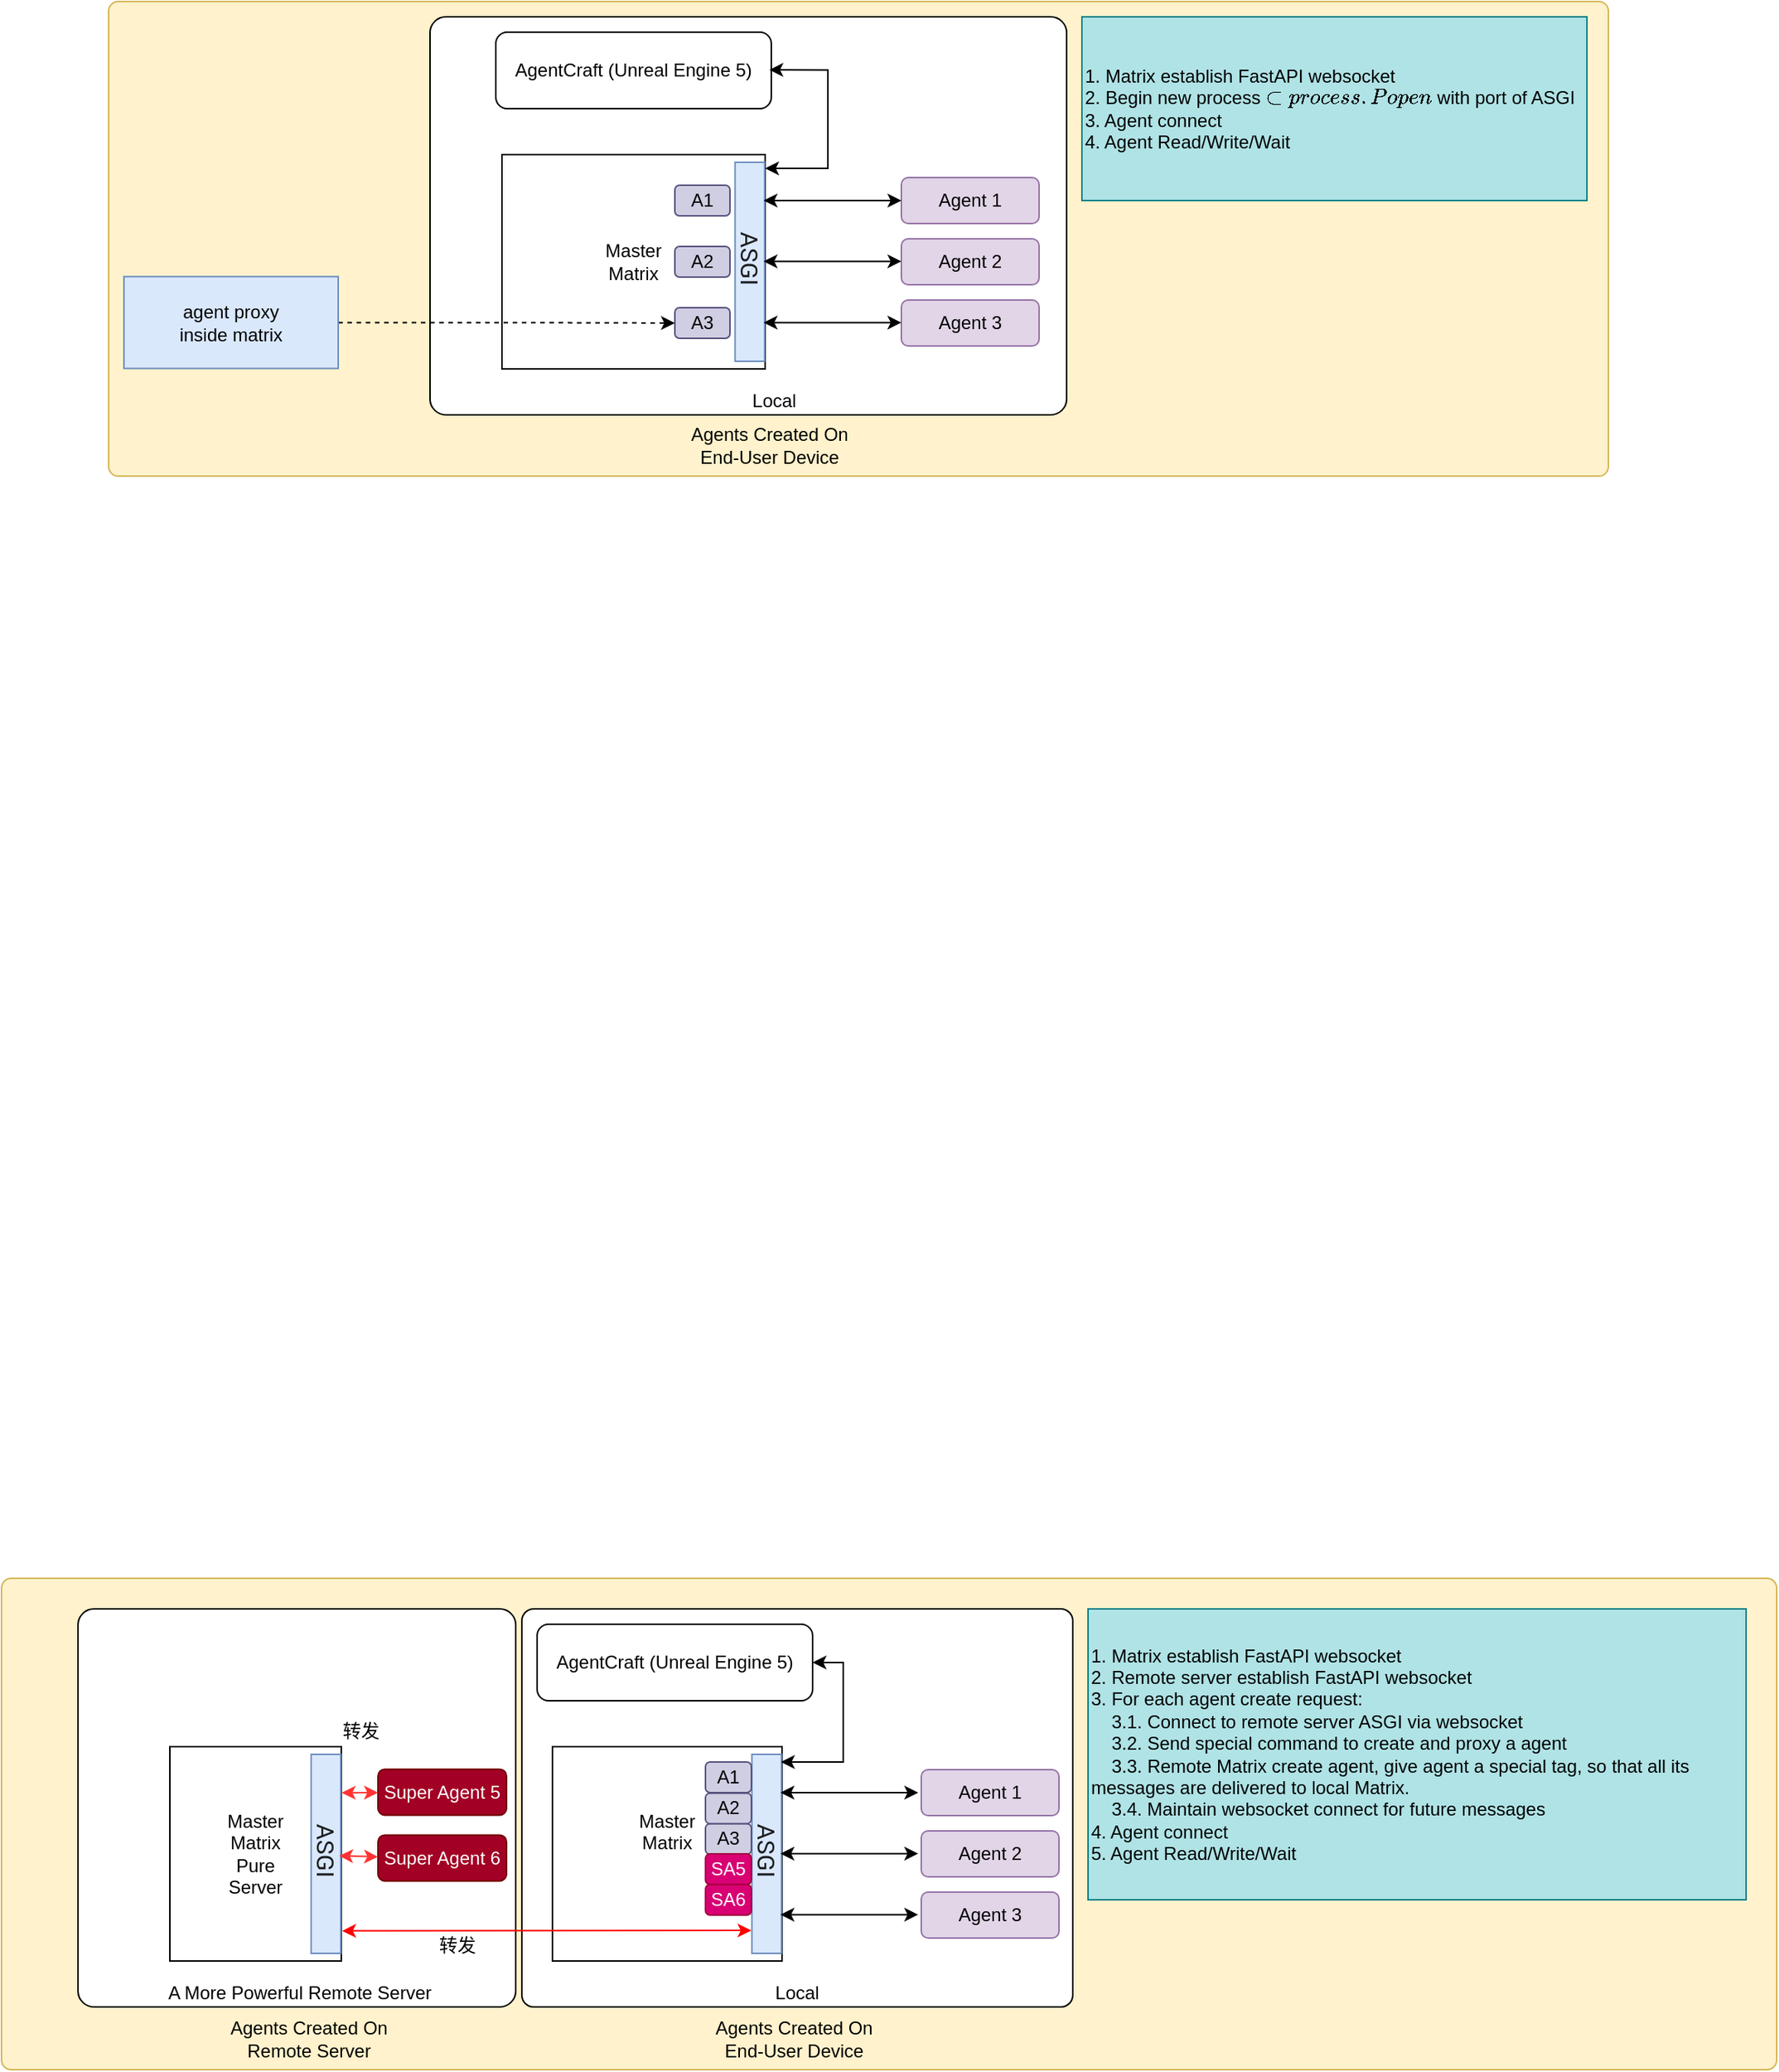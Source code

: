 <mxfile version="21.7.5" type="device">
  <diagram name="第 1 页" id="akJ0fcTaUh_Lfy5anjCc">
    <mxGraphModel dx="1563" dy="2321" grid="1" gridSize="10" guides="1" tooltips="1" connect="1" arrows="1" fold="1" page="1" pageScale="1" pageWidth="827" pageHeight="1169" math="0" shadow="0">
      <root>
        <mxCell id="0" />
        <mxCell id="1" parent="0" />
        <mxCell id="ygbAmATQAXXGK-9TUX-k-4" value="" style="rounded=1;whiteSpace=wrap;html=1;fillColor=#fff2cc;strokeColor=#d6b656;arcSize=2;" parent="1" vertex="1">
          <mxGeometry x="90" y="-10" width="980" height="310" as="geometry" />
        </mxCell>
        <mxCell id="pnQwtb9DpmezKh93gruR-9" value="" style="rounded=1;whiteSpace=wrap;html=1;arcSize=4;" parent="1" vertex="1">
          <mxGeometry x="300" width="416" height="260" as="geometry" />
        </mxCell>
        <mxCell id="pnQwtb9DpmezKh93gruR-4" value="Agent 1" style="rounded=1;whiteSpace=wrap;html=1;fillColor=#e1d5e7;strokeColor=#9673a6;" parent="1" vertex="1">
          <mxGeometry x="608" y="105" width="90" height="30" as="geometry" />
        </mxCell>
        <mxCell id="pnQwtb9DpmezKh93gruR-5" value="Agent 2" style="rounded=1;whiteSpace=wrap;html=1;fillColor=#e1d5e7;strokeColor=#9673a6;" parent="1" vertex="1">
          <mxGeometry x="608" y="145" width="90" height="30" as="geometry" />
        </mxCell>
        <mxCell id="pnQwtb9DpmezKh93gruR-6" value="Agent 3" style="rounded=1;whiteSpace=wrap;html=1;fillColor=#e1d5e7;strokeColor=#9673a6;" parent="1" vertex="1">
          <mxGeometry x="608" y="185" width="90" height="30" as="geometry" />
        </mxCell>
        <mxCell id="pnQwtb9DpmezKh93gruR-10" value="&lt;span style=&quot;color: rgb(0, 0, 0); font-family: Helvetica; font-size: 12px; font-style: normal; font-variant-ligatures: normal; font-variant-caps: normal; font-weight: 400; letter-spacing: normal; orphans: 2; text-indent: 0px; text-transform: none; widows: 2; word-spacing: 0px; -webkit-text-stroke-width: 0px; text-decoration-thickness: initial; text-decoration-style: initial; text-decoration-color: initial; float: none; display: inline !important;&quot;&gt;Local&lt;/span&gt;" style="text;whiteSpace=wrap;html=1;align=center;labelBackgroundColor=none;verticalAlign=middle;" parent="1" vertex="1">
          <mxGeometry x="470" y="241" width="110" height="20" as="geometry" />
        </mxCell>
        <mxCell id="pnQwtb9DpmezKh93gruR-11" value="Master&lt;br&gt;Matrix" style="rounded=1;whiteSpace=wrap;html=1;arcSize=0;" parent="1" vertex="1">
          <mxGeometry x="347" y="90" width="172" height="140" as="geometry" />
        </mxCell>
        <mxCell id="pnQwtb9DpmezKh93gruR-16" value="AgentCraft (Unreal Engine 5)" style="rounded=1;whiteSpace=wrap;html=1;" parent="1" vertex="1">
          <mxGeometry x="343" y="10" width="180" height="50" as="geometry" />
        </mxCell>
        <mxCell id="pnQwtb9DpmezKh93gruR-18" value="&lt;span style=&quot;color: rgba(0, 0, 0, 0.87); font-family: Roboto, -apple-system, BlinkMacSystemFont, Helvetica, Arial, sans-serif; font-size: 16px; font-style: normal; font-variant-ligatures: normal; font-variant-caps: normal; font-weight: 400; letter-spacing: normal; orphans: 2; text-indent: 0px; text-transform: none; widows: 2; word-spacing: 0px; -webkit-text-stroke-width: 0px; text-decoration-thickness: initial; text-decoration-style: initial; text-decoration-color: initial; float: none; display: inline !important;&quot;&gt;ASGI&lt;span&gt;&amp;nbsp;&lt;/span&gt;&lt;/span&gt;" style="text;whiteSpace=wrap;html=1;align=center;fillColor=#dae8fc;strokeColor=#6c8ebf;rotation=90;verticalAlign=middle;labelBackgroundColor=none;" parent="1" vertex="1">
          <mxGeometry x="444" y="150.32" width="130" height="19.37" as="geometry" />
        </mxCell>
        <mxCell id="pnQwtb9DpmezKh93gruR-12" value="" style="endArrow=classic;startArrow=classic;html=1;rounded=0;" parent="1" edge="1">
          <mxGeometry width="50" height="50" relative="1" as="geometry">
            <mxPoint x="608" y="120" as="sourcePoint" />
            <mxPoint x="518" y="120" as="targetPoint" />
          </mxGeometry>
        </mxCell>
        <mxCell id="pnQwtb9DpmezKh93gruR-13" value="" style="endArrow=classic;startArrow=classic;html=1;rounded=0;" parent="1" edge="1">
          <mxGeometry width="50" height="50" relative="1" as="geometry">
            <mxPoint x="608" y="159.71" as="sourcePoint" />
            <mxPoint x="518" y="159.71" as="targetPoint" />
          </mxGeometry>
        </mxCell>
        <mxCell id="pnQwtb9DpmezKh93gruR-14" value="" style="endArrow=classic;startArrow=classic;html=1;rounded=0;" parent="1" edge="1">
          <mxGeometry width="50" height="50" relative="1" as="geometry">
            <mxPoint x="608" y="199.71" as="sourcePoint" />
            <mxPoint x="518" y="199.71" as="targetPoint" />
          </mxGeometry>
        </mxCell>
        <mxCell id="pnQwtb9DpmezKh93gruR-46" value="1. Matrix establish FastAPI websocket&lt;br&gt;2. Begin new process `subprocess.Popen` with port of ASGI&lt;br&gt;3. Agent connect&lt;br&gt;4. Agent Read/Write/Wait" style="rounded=1;whiteSpace=wrap;html=1;labelBorderColor=none;strokeColor=#0e8088;fillColor=#b0e3e6;arcSize=0;align=left;" parent="1" vertex="1">
          <mxGeometry x="726" width="330" height="120" as="geometry" />
        </mxCell>
        <mxCell id="0hxbyFXT4rtWx_21wY-C-1" value="A1" style="rounded=1;whiteSpace=wrap;html=1;fillColor=#d0cee2;strokeColor=#56517e;" parent="1" vertex="1">
          <mxGeometry x="460" y="110" width="36" height="20" as="geometry" />
        </mxCell>
        <mxCell id="0hxbyFXT4rtWx_21wY-C-2" value="A2" style="rounded=1;whiteSpace=wrap;html=1;fillColor=#d0cee2;strokeColor=#56517e;" parent="1" vertex="1">
          <mxGeometry x="460" y="150" width="36" height="20" as="geometry" />
        </mxCell>
        <mxCell id="0hxbyFXT4rtWx_21wY-C-3" value="A3" style="rounded=1;whiteSpace=wrap;html=1;fillColor=#d0cee2;strokeColor=#56517e;" parent="1" vertex="1">
          <mxGeometry x="460" y="190" width="36" height="20" as="geometry" />
        </mxCell>
        <mxCell id="0hxbyFXT4rtWx_21wY-C-6" style="edgeStyle=orthogonalEdgeStyle;rounded=0;orthogonalLoop=1;jettySize=auto;html=1;exitX=1;exitY=0.5;exitDx=0;exitDy=0;entryX=0;entryY=0.5;entryDx=0;entryDy=0;dashed=1;" parent="1" source="0hxbyFXT4rtWx_21wY-C-4" target="0hxbyFXT4rtWx_21wY-C-3" edge="1">
          <mxGeometry relative="1" as="geometry" />
        </mxCell>
        <mxCell id="0hxbyFXT4rtWx_21wY-C-4" value="agent proxy&lt;br&gt;inside matrix" style="text;html=1;strokeColor=#6c8ebf;fillColor=#dae8fc;align=center;verticalAlign=middle;whiteSpace=wrap;rounded=0;" parent="1" vertex="1">
          <mxGeometry x="100" y="169.69" width="140" height="60" as="geometry" />
        </mxCell>
        <mxCell id="0hxbyFXT4rtWx_21wY-C-13" style="edgeStyle=orthogonalEdgeStyle;rounded=0;orthogonalLoop=1;jettySize=auto;html=1;exitX=0.993;exitY=0.613;exitDx=0;exitDy=0;entryX=0.041;entryY=0.021;entryDx=0;entryDy=0;entryPerimeter=0;startArrow=classic;startFill=1;exitPerimeter=0;" parent="1" edge="1">
          <mxGeometry relative="1" as="geometry">
            <mxPoint x="521.74" y="34.65" as="sourcePoint" />
            <mxPoint x="519" y="99" as="targetPoint" />
            <Array as="points">
              <mxPoint x="560" y="35" />
              <mxPoint x="560" y="99" />
            </Array>
          </mxGeometry>
        </mxCell>
        <mxCell id="0hxbyFXT4rtWx_21wY-C-15" value="Agents Created On&lt;br style=&quot;border-color: var(--border-color);&quot;&gt;End-User Device" style="text;whiteSpace=wrap;html=1;align=center;labelBackgroundColor=none;verticalAlign=middle;" parent="1" vertex="1">
          <mxGeometry x="454" y="260" width="136" height="40" as="geometry" />
        </mxCell>
        <mxCell id="NkIg4mffKTVhbjmXsYsb-33" value="" style="rounded=1;whiteSpace=wrap;html=1;fillColor=#fff2cc;strokeColor=#d6b656;arcSize=2;" vertex="1" parent="1">
          <mxGeometry x="20" y="1020" width="1160" height="321" as="geometry" />
        </mxCell>
        <mxCell id="NkIg4mffKTVhbjmXsYsb-45" value="" style="rounded=1;whiteSpace=wrap;html=1;arcSize=3;" vertex="1" parent="1">
          <mxGeometry x="360" y="1040" width="360" height="260" as="geometry" />
        </mxCell>
        <mxCell id="NkIg4mffKTVhbjmXsYsb-46" value="" style="rounded=1;whiteSpace=wrap;html=1;arcSize=4;" vertex="1" parent="1">
          <mxGeometry x="70" y="1040" width="286" height="260" as="geometry" />
        </mxCell>
        <mxCell id="NkIg4mffKTVhbjmXsYsb-47" value="Agent 1" style="rounded=1;whiteSpace=wrap;html=1;fillColor=#e1d5e7;strokeColor=#9673a6;" vertex="1" parent="1">
          <mxGeometry x="621" y="1145" width="90" height="30" as="geometry" />
        </mxCell>
        <mxCell id="NkIg4mffKTVhbjmXsYsb-48" value="Agent 2" style="rounded=1;whiteSpace=wrap;html=1;fillColor=#e1d5e7;strokeColor=#9673a6;" vertex="1" parent="1">
          <mxGeometry x="621" y="1185" width="90" height="30" as="geometry" />
        </mxCell>
        <mxCell id="NkIg4mffKTVhbjmXsYsb-49" value="Agent 3" style="rounded=1;whiteSpace=wrap;html=1;fillColor=#e1d5e7;strokeColor=#9673a6;" vertex="1" parent="1">
          <mxGeometry x="621" y="1225" width="90" height="30" as="geometry" />
        </mxCell>
        <mxCell id="NkIg4mffKTVhbjmXsYsb-50" value="&lt;span style=&quot;color: rgb(0, 0, 0); font-family: Helvetica; font-size: 12px; font-style: normal; font-variant-ligatures: normal; font-variant-caps: normal; font-weight: 400; letter-spacing: normal; orphans: 2; text-indent: 0px; text-transform: none; widows: 2; word-spacing: 0px; -webkit-text-stroke-width: 0px; text-decoration-thickness: initial; text-decoration-style: initial; text-decoration-color: initial; float: none; display: inline !important;&quot;&gt;A More Powerful Remote Server&lt;/span&gt;" style="text;whiteSpace=wrap;html=1;align=center;labelBackgroundColor=none;verticalAlign=middle;" vertex="1" parent="1">
          <mxGeometry x="120" y="1276" width="190" height="30" as="geometry" />
        </mxCell>
        <mxCell id="NkIg4mffKTVhbjmXsYsb-51" value="&lt;span style=&quot;color: rgb(0, 0, 0); font-family: Helvetica; font-size: 12px; font-style: normal; font-variant-ligatures: normal; font-variant-caps: normal; font-weight: 400; letter-spacing: normal; orphans: 2; text-indent: 0px; text-transform: none; widows: 2; word-spacing: 0px; -webkit-text-stroke-width: 0px; text-decoration-thickness: initial; text-decoration-style: initial; text-decoration-color: initial; float: none; display: inline !important;&quot;&gt;Local&lt;/span&gt;" style="text;whiteSpace=wrap;html=1;align=center;labelBackgroundColor=none;verticalAlign=middle;" vertex="1" parent="1">
          <mxGeometry x="485" y="1281" width="110" height="20" as="geometry" />
        </mxCell>
        <mxCell id="NkIg4mffKTVhbjmXsYsb-52" value="Master&lt;br&gt;Matrix&lt;br&gt;&lt;br&gt;&lt;br&gt;" style="rounded=1;whiteSpace=wrap;html=1;arcSize=0;" vertex="1" parent="1">
          <mxGeometry x="380" y="1130" width="150" height="140" as="geometry" />
        </mxCell>
        <mxCell id="NkIg4mffKTVhbjmXsYsb-53" value="AgentCraft (Unreal Engine 5)" style="rounded=1;whiteSpace=wrap;html=1;" vertex="1" parent="1">
          <mxGeometry x="370" y="1050" width="180" height="50" as="geometry" />
        </mxCell>
        <mxCell id="NkIg4mffKTVhbjmXsYsb-54" value="&lt;span style=&quot;color: rgba(0, 0, 0, 0.87); font-family: Roboto, -apple-system, BlinkMacSystemFont, Helvetica, Arial, sans-serif; font-size: 16px; font-style: normal; font-variant-ligatures: normal; font-variant-caps: normal; font-weight: 400; letter-spacing: normal; orphans: 2; text-indent: 0px; text-transform: none; widows: 2; word-spacing: 0px; -webkit-text-stroke-width: 0px; text-decoration-thickness: initial; text-decoration-style: initial; text-decoration-color: initial; float: none; display: inline !important;&quot;&gt;ASGI&lt;span&gt;&amp;nbsp;&lt;/span&gt;&lt;/span&gt;" style="text;whiteSpace=wrap;html=1;align=center;fillColor=#dae8fc;strokeColor=#6c8ebf;rotation=90;verticalAlign=middle;labelBackgroundColor=none;" vertex="1" parent="1">
          <mxGeometry x="455" y="1190.32" width="130" height="19.37" as="geometry" />
        </mxCell>
        <mxCell id="NkIg4mffKTVhbjmXsYsb-55" value="" style="endArrow=classic;startArrow=classic;html=1;rounded=0;" edge="1" parent="1">
          <mxGeometry width="50" height="50" relative="1" as="geometry">
            <mxPoint x="619" y="1160" as="sourcePoint" />
            <mxPoint x="529" y="1160" as="targetPoint" />
          </mxGeometry>
        </mxCell>
        <mxCell id="NkIg4mffKTVhbjmXsYsb-56" value="" style="endArrow=classic;startArrow=classic;html=1;rounded=0;" edge="1" parent="1">
          <mxGeometry width="50" height="50" relative="1" as="geometry">
            <mxPoint x="619" y="1199.86" as="sourcePoint" />
            <mxPoint x="529" y="1199.86" as="targetPoint" />
          </mxGeometry>
        </mxCell>
        <mxCell id="NkIg4mffKTVhbjmXsYsb-57" value="" style="endArrow=classic;startArrow=classic;html=1;rounded=0;" edge="1" parent="1">
          <mxGeometry width="50" height="50" relative="1" as="geometry">
            <mxPoint x="619" y="1239.71" as="sourcePoint" />
            <mxPoint x="529" y="1239.71" as="targetPoint" />
          </mxGeometry>
        </mxCell>
        <mxCell id="NkIg4mffKTVhbjmXsYsb-58" value="" style="endArrow=classic;startArrow=classic;html=1;rounded=0;entryX=0.887;entryY=-0.048;entryDx=0;entryDy=0;exitX=0.885;exitY=1.016;exitDx=0;exitDy=0;strokeColor=#FF0000;entryPerimeter=0;exitPerimeter=0;" edge="1" parent="1" source="NkIg4mffKTVhbjmXsYsb-54" target="NkIg4mffKTVhbjmXsYsb-65">
          <mxGeometry width="50" height="50" relative="1" as="geometry">
            <mxPoint x="420" y="1250" as="sourcePoint" />
            <mxPoint x="244.685" y="1250.005" as="targetPoint" />
          </mxGeometry>
        </mxCell>
        <mxCell id="NkIg4mffKTVhbjmXsYsb-59" value="Agents Created On Remote Server" style="text;whiteSpace=wrap;html=1;align=center;labelBackgroundColor=none;verticalAlign=middle;" vertex="1" parent="1">
          <mxGeometry x="153" y="1301" width="136" height="40" as="geometry" />
        </mxCell>
        <mxCell id="NkIg4mffKTVhbjmXsYsb-61" value="1. Matrix establish FastAPI websocket&lt;br&gt;2. Remote server establish&amp;nbsp;FastAPI&amp;nbsp;websocket&lt;br&gt;3. For each agent create request:&lt;br&gt;&lt;span style=&quot;&quot;&gt;&lt;span style=&quot;&quot;&gt;&amp;nbsp;&amp;nbsp;&amp;nbsp;&amp;nbsp;&lt;/span&gt;&lt;/span&gt;3.1. Connect to remote server ASGI via websocket&lt;br&gt;&lt;span style=&quot;&quot;&gt;&lt;span style=&quot;&quot;&gt;&amp;nbsp;&amp;nbsp;&amp;nbsp;&amp;nbsp;&lt;/span&gt;&lt;/span&gt;3.2. Send special command to create and proxy a agent&lt;br&gt;&lt;span style=&quot;&quot;&gt;&lt;span style=&quot;&quot;&gt;&amp;nbsp;&amp;nbsp;&amp;nbsp;&amp;nbsp;&lt;/span&gt;&lt;/span&gt;3.3. Remote Matrix create agent, give agent a special tag, so that all its messages are delivered to local Matrix.&lt;br&gt;&amp;nbsp; &amp;nbsp; 3.4. Maintain websocket connect for future messages&lt;br&gt;4. Agent connect&lt;br&gt;5. Agent Read/Write/Wait" style="rounded=1;whiteSpace=wrap;html=1;labelBorderColor=none;strokeColor=#0e8088;fillColor=#b0e3e6;arcSize=0;align=left;" vertex="1" parent="1">
          <mxGeometry x="730" y="1040" width="430" height="190" as="geometry" />
        </mxCell>
        <mxCell id="NkIg4mffKTVhbjmXsYsb-62" value="Master&lt;br&gt;Matrix&lt;br&gt;Pure&lt;br&gt;Server&lt;br&gt;" style="rounded=1;whiteSpace=wrap;html=1;arcSize=0;" vertex="1" parent="1">
          <mxGeometry x="130" y="1130" width="112" height="140" as="geometry" />
        </mxCell>
        <mxCell id="NkIg4mffKTVhbjmXsYsb-63" value="Super Agent 5" style="rounded=1;whiteSpace=wrap;html=1;fillColor=#a20025;fontColor=#ffffff;strokeColor=#6F0000;" vertex="1" parent="1">
          <mxGeometry x="266" y="1144.69" width="84" height="30" as="geometry" />
        </mxCell>
        <mxCell id="NkIg4mffKTVhbjmXsYsb-64" value="Super Agent 6" style="rounded=1;whiteSpace=wrap;html=1;fillColor=#a20025;fontColor=#ffffff;strokeColor=#6F0000;" vertex="1" parent="1">
          <mxGeometry x="266" y="1187.69" width="84" height="30" as="geometry" />
        </mxCell>
        <mxCell id="NkIg4mffKTVhbjmXsYsb-65" value="&lt;span style=&quot;color: rgba(0, 0, 0, 0.87); font-family: Roboto, -apple-system, BlinkMacSystemFont, Helvetica, Arial, sans-serif; font-size: 16px; font-style: normal; font-variant-ligatures: normal; font-variant-caps: normal; font-weight: 400; letter-spacing: normal; orphans: 2; text-indent: 0px; text-transform: none; widows: 2; word-spacing: 0px; -webkit-text-stroke-width: 0px; text-decoration-thickness: initial; text-decoration-style: initial; text-decoration-color: initial; float: none; display: inline !important;&quot;&gt;ASGI&lt;span&gt;&amp;nbsp;&lt;/span&gt;&lt;/span&gt;" style="text;whiteSpace=wrap;html=1;align=center;fillColor=#dae8fc;strokeColor=#6c8ebf;rotation=90;verticalAlign=middle;labelBackgroundColor=none;" vertex="1" parent="1">
          <mxGeometry x="167" y="1190.32" width="130" height="19.37" as="geometry" />
        </mxCell>
        <mxCell id="NkIg4mffKTVhbjmXsYsb-66" value="" style="endArrow=classic;startArrow=classic;html=1;rounded=0;entryX=0.193;entryY=-0.031;entryDx=0;entryDy=0;entryPerimeter=0;strokeColor=#FF3333;" edge="1" parent="1" target="NkIg4mffKTVhbjmXsYsb-65">
          <mxGeometry width="50" height="50" relative="1" as="geometry">
            <mxPoint x="266" y="1160" as="sourcePoint" />
            <mxPoint x="246" y="1160" as="targetPoint" />
          </mxGeometry>
        </mxCell>
        <mxCell id="NkIg4mffKTVhbjmXsYsb-67" value="" style="endArrow=classic;startArrow=classic;html=1;rounded=0;entryX=0.448;entryY=0.001;entryDx=0;entryDy=0;entryPerimeter=0;strokeColor=#FF3333;" edge="1" parent="1">
          <mxGeometry width="50" height="50" relative="1" as="geometry">
            <mxPoint x="266" y="1202" as="sourcePoint" />
            <mxPoint x="240.666" y="1201.245" as="targetPoint" />
          </mxGeometry>
        </mxCell>
        <mxCell id="NkIg4mffKTVhbjmXsYsb-68" value="转发" style="text;whiteSpace=wrap;html=1;align=center;labelBackgroundColor=none;verticalAlign=middle;" vertex="1" parent="1">
          <mxGeometry x="230" y="1110" width="50" height="20" as="geometry" />
        </mxCell>
        <mxCell id="NkIg4mffKTVhbjmXsYsb-69" value="转发" style="text;whiteSpace=wrap;html=1;align=center;labelBackgroundColor=none;verticalAlign=middle;" vertex="1" parent="1">
          <mxGeometry x="293" y="1250" width="50" height="20" as="geometry" />
        </mxCell>
        <mxCell id="NkIg4mffKTVhbjmXsYsb-75" value="A1" style="rounded=1;whiteSpace=wrap;html=1;fillColor=#d0cee2;strokeColor=#56517e;" vertex="1" parent="1">
          <mxGeometry x="480" y="1140" width="30" height="20" as="geometry" />
        </mxCell>
        <mxCell id="NkIg4mffKTVhbjmXsYsb-76" value="A2" style="rounded=1;whiteSpace=wrap;html=1;fillColor=#d0cee2;strokeColor=#56517e;" vertex="1" parent="1">
          <mxGeometry x="480" y="1160.32" width="30" height="20" as="geometry" />
        </mxCell>
        <mxCell id="NkIg4mffKTVhbjmXsYsb-77" value="A3" style="rounded=1;whiteSpace=wrap;html=1;fillColor=#d0cee2;strokeColor=#56517e;" vertex="1" parent="1">
          <mxGeometry x="480" y="1180.32" width="30" height="20" as="geometry" />
        </mxCell>
        <mxCell id="NkIg4mffKTVhbjmXsYsb-78" value="SA5" style="rounded=1;whiteSpace=wrap;html=1;fillColor=#d80073;strokeColor=#A50040;fontColor=#ffffff;" vertex="1" parent="1">
          <mxGeometry x="480" y="1200" width="30" height="20" as="geometry" />
        </mxCell>
        <mxCell id="NkIg4mffKTVhbjmXsYsb-79" value="SA6" style="rounded=1;whiteSpace=wrap;html=1;fillColor=#d80073;strokeColor=#A50040;fontColor=#ffffff;" vertex="1" parent="1">
          <mxGeometry x="480" y="1220" width="30" height="20" as="geometry" />
        </mxCell>
        <mxCell id="NkIg4mffKTVhbjmXsYsb-80" style="edgeStyle=orthogonalEdgeStyle;rounded=0;orthogonalLoop=1;jettySize=auto;html=1;exitX=1;exitY=0.5;exitDx=0;exitDy=0;entryX=0.041;entryY=0.021;entryDx=0;entryDy=0;entryPerimeter=0;startArrow=classic;startFill=1;" edge="1" parent="1" source="NkIg4mffKTVhbjmXsYsb-53" target="NkIg4mffKTVhbjmXsYsb-54">
          <mxGeometry relative="1" as="geometry">
            <Array as="points">
              <mxPoint x="570" y="1075" />
              <mxPoint x="570" y="1140" />
              <mxPoint x="529" y="1140" />
            </Array>
          </mxGeometry>
        </mxCell>
        <mxCell id="NkIg4mffKTVhbjmXsYsb-82" value="Agents Created On &lt;br&gt;End-User Device" style="text;whiteSpace=wrap;html=1;align=center;labelBackgroundColor=none;verticalAlign=middle;" vertex="1" parent="1">
          <mxGeometry x="470" y="1301" width="136" height="40" as="geometry" />
        </mxCell>
      </root>
    </mxGraphModel>
  </diagram>
</mxfile>
